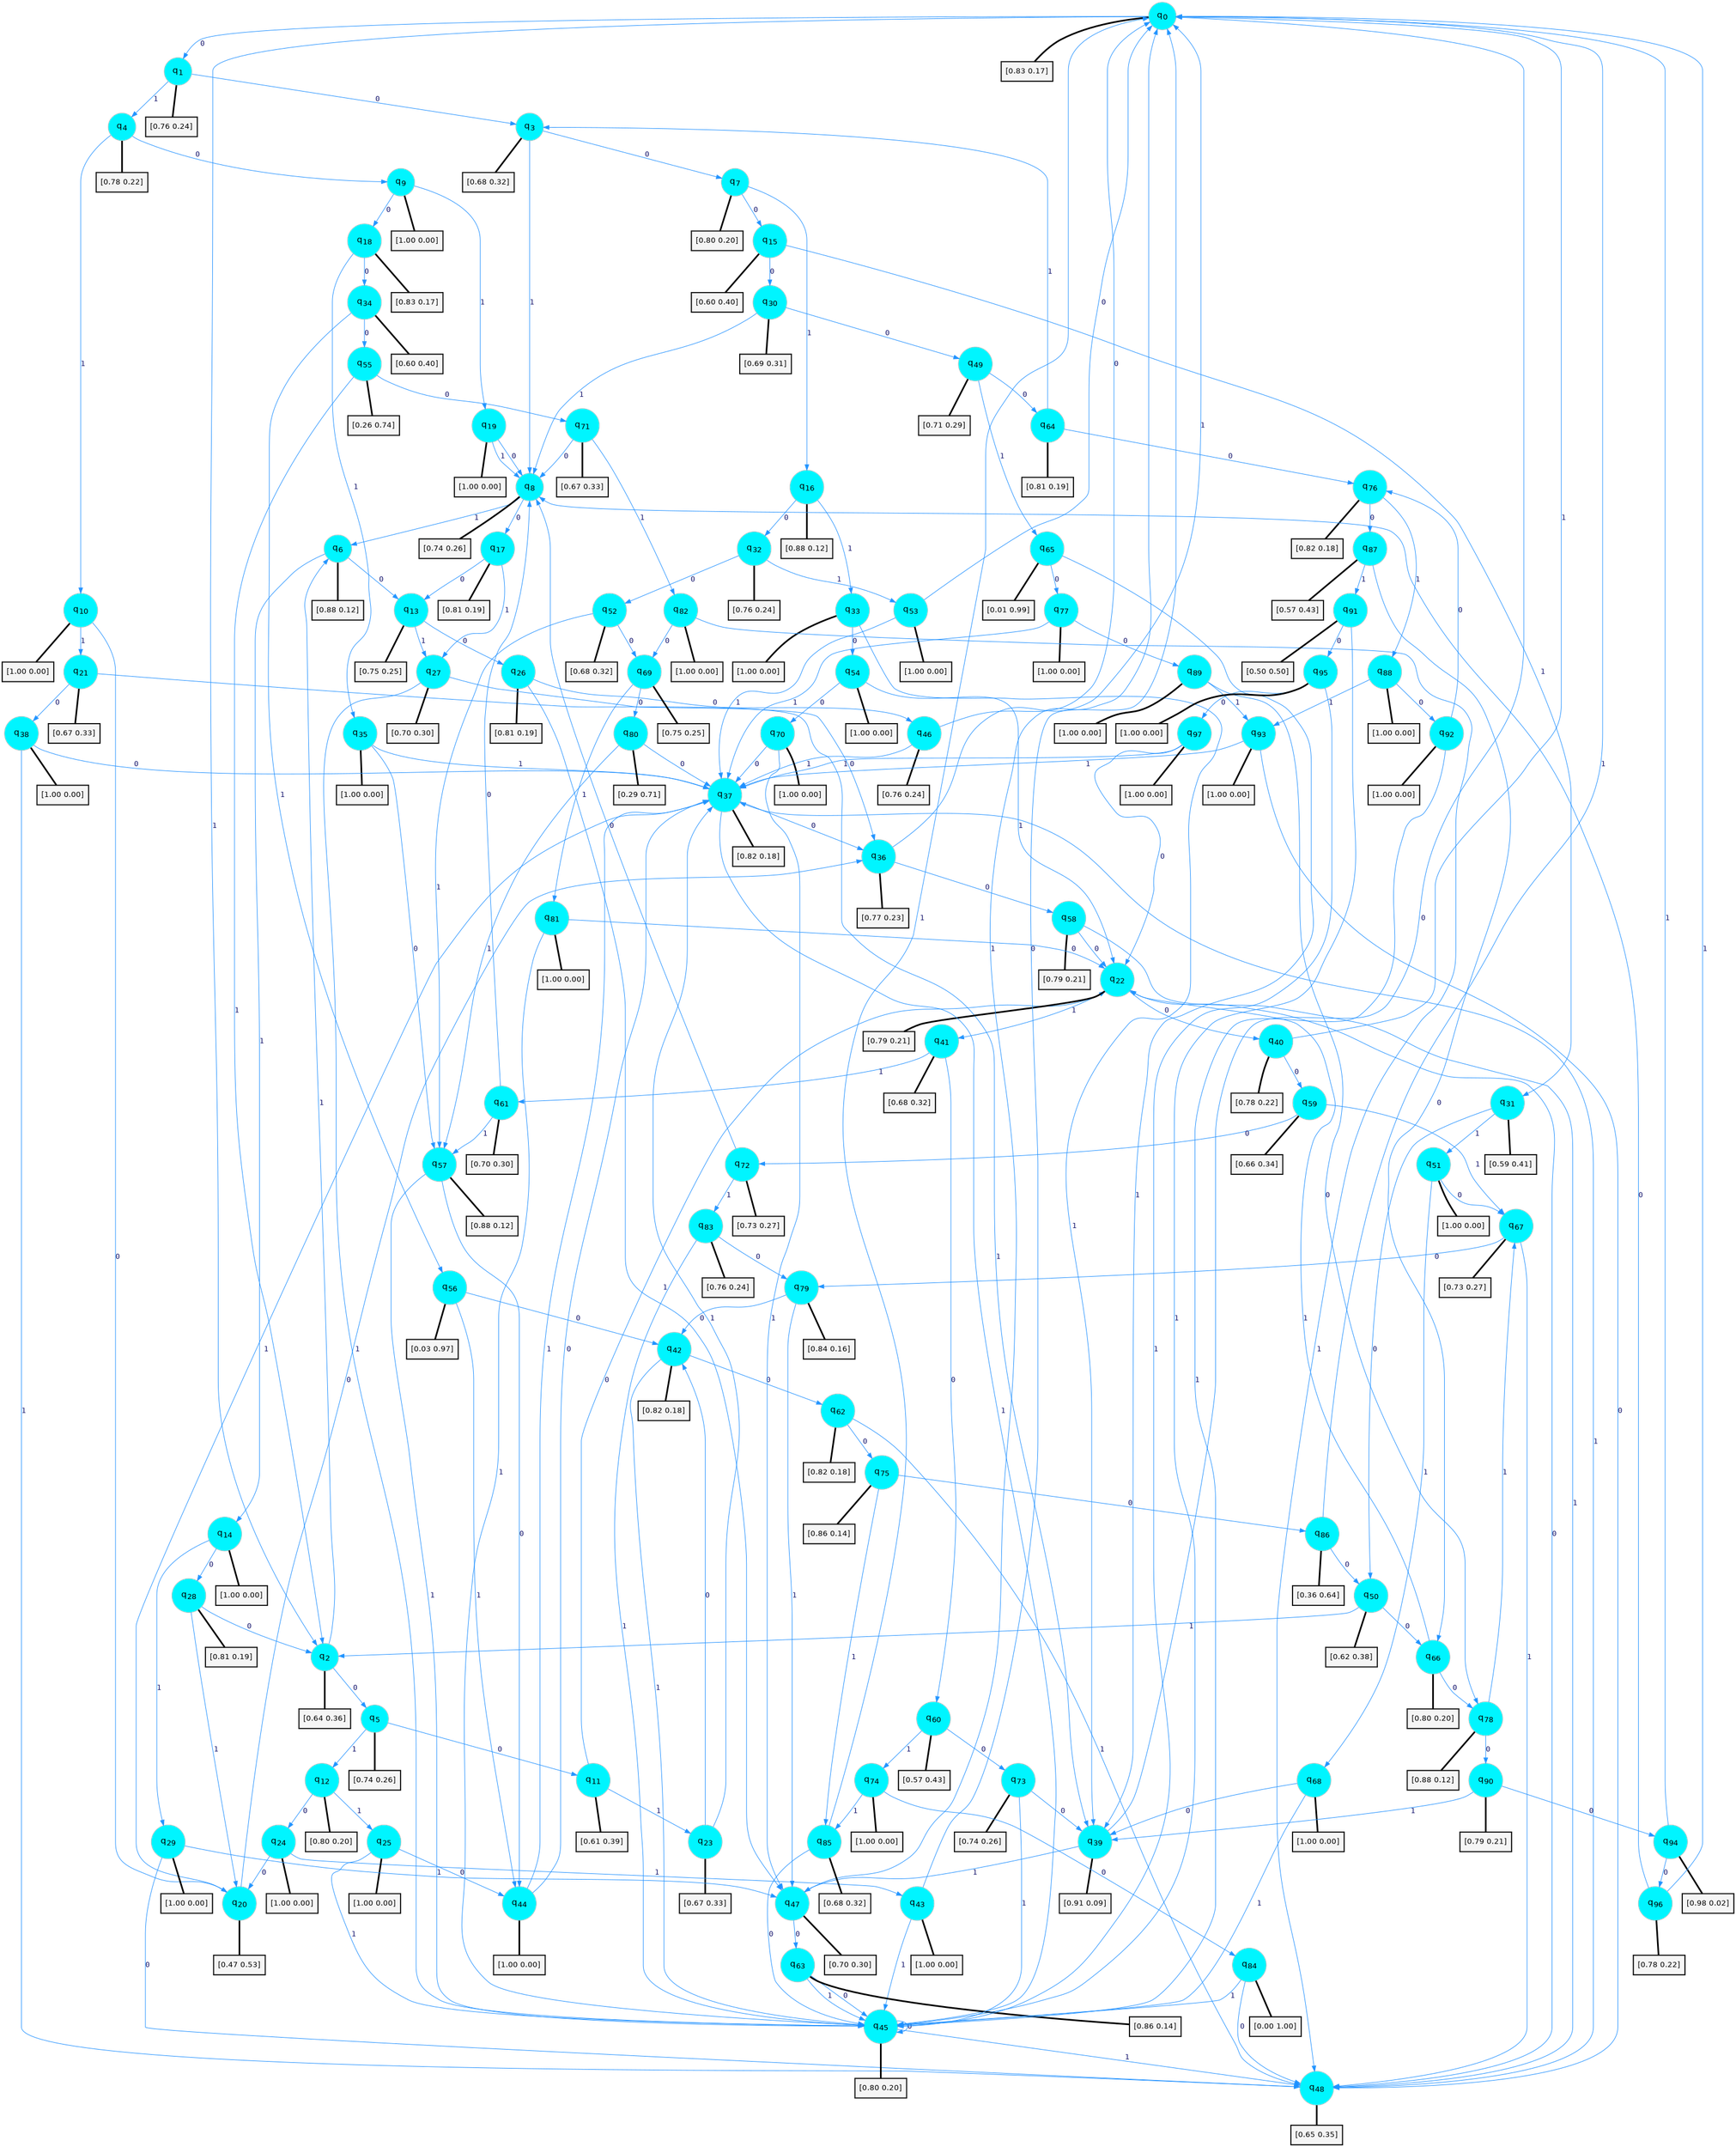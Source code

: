 digraph G {
graph [
bgcolor=transparent, dpi=300, rankdir=TD, size="40,25"];
node [
color=gray, fillcolor=turquoise1, fontcolor=black, fontname=Helvetica, fontsize=16, fontweight=bold, shape=circle, style=filled];
edge [
arrowsize=1, color=dodgerblue1, fontcolor=midnightblue, fontname=courier, fontweight=bold, penwidth=1, style=solid, weight=20];
0[label=<q<SUB>0</SUB>>];
1[label=<q<SUB>1</SUB>>];
2[label=<q<SUB>2</SUB>>];
3[label=<q<SUB>3</SUB>>];
4[label=<q<SUB>4</SUB>>];
5[label=<q<SUB>5</SUB>>];
6[label=<q<SUB>6</SUB>>];
7[label=<q<SUB>7</SUB>>];
8[label=<q<SUB>8</SUB>>];
9[label=<q<SUB>9</SUB>>];
10[label=<q<SUB>10</SUB>>];
11[label=<q<SUB>11</SUB>>];
12[label=<q<SUB>12</SUB>>];
13[label=<q<SUB>13</SUB>>];
14[label=<q<SUB>14</SUB>>];
15[label=<q<SUB>15</SUB>>];
16[label=<q<SUB>16</SUB>>];
17[label=<q<SUB>17</SUB>>];
18[label=<q<SUB>18</SUB>>];
19[label=<q<SUB>19</SUB>>];
20[label=<q<SUB>20</SUB>>];
21[label=<q<SUB>21</SUB>>];
22[label=<q<SUB>22</SUB>>];
23[label=<q<SUB>23</SUB>>];
24[label=<q<SUB>24</SUB>>];
25[label=<q<SUB>25</SUB>>];
26[label=<q<SUB>26</SUB>>];
27[label=<q<SUB>27</SUB>>];
28[label=<q<SUB>28</SUB>>];
29[label=<q<SUB>29</SUB>>];
30[label=<q<SUB>30</SUB>>];
31[label=<q<SUB>31</SUB>>];
32[label=<q<SUB>32</SUB>>];
33[label=<q<SUB>33</SUB>>];
34[label=<q<SUB>34</SUB>>];
35[label=<q<SUB>35</SUB>>];
36[label=<q<SUB>36</SUB>>];
37[label=<q<SUB>37</SUB>>];
38[label=<q<SUB>38</SUB>>];
39[label=<q<SUB>39</SUB>>];
40[label=<q<SUB>40</SUB>>];
41[label=<q<SUB>41</SUB>>];
42[label=<q<SUB>42</SUB>>];
43[label=<q<SUB>43</SUB>>];
44[label=<q<SUB>44</SUB>>];
45[label=<q<SUB>45</SUB>>];
46[label=<q<SUB>46</SUB>>];
47[label=<q<SUB>47</SUB>>];
48[label=<q<SUB>48</SUB>>];
49[label=<q<SUB>49</SUB>>];
50[label=<q<SUB>50</SUB>>];
51[label=<q<SUB>51</SUB>>];
52[label=<q<SUB>52</SUB>>];
53[label=<q<SUB>53</SUB>>];
54[label=<q<SUB>54</SUB>>];
55[label=<q<SUB>55</SUB>>];
56[label=<q<SUB>56</SUB>>];
57[label=<q<SUB>57</SUB>>];
58[label=<q<SUB>58</SUB>>];
59[label=<q<SUB>59</SUB>>];
60[label=<q<SUB>60</SUB>>];
61[label=<q<SUB>61</SUB>>];
62[label=<q<SUB>62</SUB>>];
63[label=<q<SUB>63</SUB>>];
64[label=<q<SUB>64</SUB>>];
65[label=<q<SUB>65</SUB>>];
66[label=<q<SUB>66</SUB>>];
67[label=<q<SUB>67</SUB>>];
68[label=<q<SUB>68</SUB>>];
69[label=<q<SUB>69</SUB>>];
70[label=<q<SUB>70</SUB>>];
71[label=<q<SUB>71</SUB>>];
72[label=<q<SUB>72</SUB>>];
73[label=<q<SUB>73</SUB>>];
74[label=<q<SUB>74</SUB>>];
75[label=<q<SUB>75</SUB>>];
76[label=<q<SUB>76</SUB>>];
77[label=<q<SUB>77</SUB>>];
78[label=<q<SUB>78</SUB>>];
79[label=<q<SUB>79</SUB>>];
80[label=<q<SUB>80</SUB>>];
81[label=<q<SUB>81</SUB>>];
82[label=<q<SUB>82</SUB>>];
83[label=<q<SUB>83</SUB>>];
84[label=<q<SUB>84</SUB>>];
85[label=<q<SUB>85</SUB>>];
86[label=<q<SUB>86</SUB>>];
87[label=<q<SUB>87</SUB>>];
88[label=<q<SUB>88</SUB>>];
89[label=<q<SUB>89</SUB>>];
90[label=<q<SUB>90</SUB>>];
91[label=<q<SUB>91</SUB>>];
92[label=<q<SUB>92</SUB>>];
93[label=<q<SUB>93</SUB>>];
94[label=<q<SUB>94</SUB>>];
95[label=<q<SUB>95</SUB>>];
96[label=<q<SUB>96</SUB>>];
97[label=<q<SUB>97</SUB>>];
98[label="[0.83 0.17]", shape=box,fontcolor=black, fontname=Helvetica, fontsize=14, penwidth=2, fillcolor=whitesmoke,color=black];
99[label="[0.76 0.24]", shape=box,fontcolor=black, fontname=Helvetica, fontsize=14, penwidth=2, fillcolor=whitesmoke,color=black];
100[label="[0.64 0.36]", shape=box,fontcolor=black, fontname=Helvetica, fontsize=14, penwidth=2, fillcolor=whitesmoke,color=black];
101[label="[0.68 0.32]", shape=box,fontcolor=black, fontname=Helvetica, fontsize=14, penwidth=2, fillcolor=whitesmoke,color=black];
102[label="[0.78 0.22]", shape=box,fontcolor=black, fontname=Helvetica, fontsize=14, penwidth=2, fillcolor=whitesmoke,color=black];
103[label="[0.74 0.26]", shape=box,fontcolor=black, fontname=Helvetica, fontsize=14, penwidth=2, fillcolor=whitesmoke,color=black];
104[label="[0.88 0.12]", shape=box,fontcolor=black, fontname=Helvetica, fontsize=14, penwidth=2, fillcolor=whitesmoke,color=black];
105[label="[0.80 0.20]", shape=box,fontcolor=black, fontname=Helvetica, fontsize=14, penwidth=2, fillcolor=whitesmoke,color=black];
106[label="[0.74 0.26]", shape=box,fontcolor=black, fontname=Helvetica, fontsize=14, penwidth=2, fillcolor=whitesmoke,color=black];
107[label="[1.00 0.00]", shape=box,fontcolor=black, fontname=Helvetica, fontsize=14, penwidth=2, fillcolor=whitesmoke,color=black];
108[label="[1.00 0.00]", shape=box,fontcolor=black, fontname=Helvetica, fontsize=14, penwidth=2, fillcolor=whitesmoke,color=black];
109[label="[0.61 0.39]", shape=box,fontcolor=black, fontname=Helvetica, fontsize=14, penwidth=2, fillcolor=whitesmoke,color=black];
110[label="[0.80 0.20]", shape=box,fontcolor=black, fontname=Helvetica, fontsize=14, penwidth=2, fillcolor=whitesmoke,color=black];
111[label="[0.75 0.25]", shape=box,fontcolor=black, fontname=Helvetica, fontsize=14, penwidth=2, fillcolor=whitesmoke,color=black];
112[label="[1.00 0.00]", shape=box,fontcolor=black, fontname=Helvetica, fontsize=14, penwidth=2, fillcolor=whitesmoke,color=black];
113[label="[0.60 0.40]", shape=box,fontcolor=black, fontname=Helvetica, fontsize=14, penwidth=2, fillcolor=whitesmoke,color=black];
114[label="[0.88 0.12]", shape=box,fontcolor=black, fontname=Helvetica, fontsize=14, penwidth=2, fillcolor=whitesmoke,color=black];
115[label="[0.81 0.19]", shape=box,fontcolor=black, fontname=Helvetica, fontsize=14, penwidth=2, fillcolor=whitesmoke,color=black];
116[label="[0.83 0.17]", shape=box,fontcolor=black, fontname=Helvetica, fontsize=14, penwidth=2, fillcolor=whitesmoke,color=black];
117[label="[1.00 0.00]", shape=box,fontcolor=black, fontname=Helvetica, fontsize=14, penwidth=2, fillcolor=whitesmoke,color=black];
118[label="[0.47 0.53]", shape=box,fontcolor=black, fontname=Helvetica, fontsize=14, penwidth=2, fillcolor=whitesmoke,color=black];
119[label="[0.67 0.33]", shape=box,fontcolor=black, fontname=Helvetica, fontsize=14, penwidth=2, fillcolor=whitesmoke,color=black];
120[label="[0.79 0.21]", shape=box,fontcolor=black, fontname=Helvetica, fontsize=14, penwidth=2, fillcolor=whitesmoke,color=black];
121[label="[0.67 0.33]", shape=box,fontcolor=black, fontname=Helvetica, fontsize=14, penwidth=2, fillcolor=whitesmoke,color=black];
122[label="[1.00 0.00]", shape=box,fontcolor=black, fontname=Helvetica, fontsize=14, penwidth=2, fillcolor=whitesmoke,color=black];
123[label="[1.00 0.00]", shape=box,fontcolor=black, fontname=Helvetica, fontsize=14, penwidth=2, fillcolor=whitesmoke,color=black];
124[label="[0.81 0.19]", shape=box,fontcolor=black, fontname=Helvetica, fontsize=14, penwidth=2, fillcolor=whitesmoke,color=black];
125[label="[0.70 0.30]", shape=box,fontcolor=black, fontname=Helvetica, fontsize=14, penwidth=2, fillcolor=whitesmoke,color=black];
126[label="[0.81 0.19]", shape=box,fontcolor=black, fontname=Helvetica, fontsize=14, penwidth=2, fillcolor=whitesmoke,color=black];
127[label="[1.00 0.00]", shape=box,fontcolor=black, fontname=Helvetica, fontsize=14, penwidth=2, fillcolor=whitesmoke,color=black];
128[label="[0.69 0.31]", shape=box,fontcolor=black, fontname=Helvetica, fontsize=14, penwidth=2, fillcolor=whitesmoke,color=black];
129[label="[0.59 0.41]", shape=box,fontcolor=black, fontname=Helvetica, fontsize=14, penwidth=2, fillcolor=whitesmoke,color=black];
130[label="[0.76 0.24]", shape=box,fontcolor=black, fontname=Helvetica, fontsize=14, penwidth=2, fillcolor=whitesmoke,color=black];
131[label="[1.00 0.00]", shape=box,fontcolor=black, fontname=Helvetica, fontsize=14, penwidth=2, fillcolor=whitesmoke,color=black];
132[label="[0.60 0.40]", shape=box,fontcolor=black, fontname=Helvetica, fontsize=14, penwidth=2, fillcolor=whitesmoke,color=black];
133[label="[1.00 0.00]", shape=box,fontcolor=black, fontname=Helvetica, fontsize=14, penwidth=2, fillcolor=whitesmoke,color=black];
134[label="[0.77 0.23]", shape=box,fontcolor=black, fontname=Helvetica, fontsize=14, penwidth=2, fillcolor=whitesmoke,color=black];
135[label="[0.82 0.18]", shape=box,fontcolor=black, fontname=Helvetica, fontsize=14, penwidth=2, fillcolor=whitesmoke,color=black];
136[label="[1.00 0.00]", shape=box,fontcolor=black, fontname=Helvetica, fontsize=14, penwidth=2, fillcolor=whitesmoke,color=black];
137[label="[0.91 0.09]", shape=box,fontcolor=black, fontname=Helvetica, fontsize=14, penwidth=2, fillcolor=whitesmoke,color=black];
138[label="[0.78 0.22]", shape=box,fontcolor=black, fontname=Helvetica, fontsize=14, penwidth=2, fillcolor=whitesmoke,color=black];
139[label="[0.68 0.32]", shape=box,fontcolor=black, fontname=Helvetica, fontsize=14, penwidth=2, fillcolor=whitesmoke,color=black];
140[label="[0.82 0.18]", shape=box,fontcolor=black, fontname=Helvetica, fontsize=14, penwidth=2, fillcolor=whitesmoke,color=black];
141[label="[1.00 0.00]", shape=box,fontcolor=black, fontname=Helvetica, fontsize=14, penwidth=2, fillcolor=whitesmoke,color=black];
142[label="[1.00 0.00]", shape=box,fontcolor=black, fontname=Helvetica, fontsize=14, penwidth=2, fillcolor=whitesmoke,color=black];
143[label="[0.80 0.20]", shape=box,fontcolor=black, fontname=Helvetica, fontsize=14, penwidth=2, fillcolor=whitesmoke,color=black];
144[label="[0.76 0.24]", shape=box,fontcolor=black, fontname=Helvetica, fontsize=14, penwidth=2, fillcolor=whitesmoke,color=black];
145[label="[0.70 0.30]", shape=box,fontcolor=black, fontname=Helvetica, fontsize=14, penwidth=2, fillcolor=whitesmoke,color=black];
146[label="[0.65 0.35]", shape=box,fontcolor=black, fontname=Helvetica, fontsize=14, penwidth=2, fillcolor=whitesmoke,color=black];
147[label="[0.71 0.29]", shape=box,fontcolor=black, fontname=Helvetica, fontsize=14, penwidth=2, fillcolor=whitesmoke,color=black];
148[label="[0.62 0.38]", shape=box,fontcolor=black, fontname=Helvetica, fontsize=14, penwidth=2, fillcolor=whitesmoke,color=black];
149[label="[1.00 0.00]", shape=box,fontcolor=black, fontname=Helvetica, fontsize=14, penwidth=2, fillcolor=whitesmoke,color=black];
150[label="[0.68 0.32]", shape=box,fontcolor=black, fontname=Helvetica, fontsize=14, penwidth=2, fillcolor=whitesmoke,color=black];
151[label="[1.00 0.00]", shape=box,fontcolor=black, fontname=Helvetica, fontsize=14, penwidth=2, fillcolor=whitesmoke,color=black];
152[label="[1.00 0.00]", shape=box,fontcolor=black, fontname=Helvetica, fontsize=14, penwidth=2, fillcolor=whitesmoke,color=black];
153[label="[0.26 0.74]", shape=box,fontcolor=black, fontname=Helvetica, fontsize=14, penwidth=2, fillcolor=whitesmoke,color=black];
154[label="[0.03 0.97]", shape=box,fontcolor=black, fontname=Helvetica, fontsize=14, penwidth=2, fillcolor=whitesmoke,color=black];
155[label="[0.88 0.12]", shape=box,fontcolor=black, fontname=Helvetica, fontsize=14, penwidth=2, fillcolor=whitesmoke,color=black];
156[label="[0.79 0.21]", shape=box,fontcolor=black, fontname=Helvetica, fontsize=14, penwidth=2, fillcolor=whitesmoke,color=black];
157[label="[0.66 0.34]", shape=box,fontcolor=black, fontname=Helvetica, fontsize=14, penwidth=2, fillcolor=whitesmoke,color=black];
158[label="[0.57 0.43]", shape=box,fontcolor=black, fontname=Helvetica, fontsize=14, penwidth=2, fillcolor=whitesmoke,color=black];
159[label="[0.70 0.30]", shape=box,fontcolor=black, fontname=Helvetica, fontsize=14, penwidth=2, fillcolor=whitesmoke,color=black];
160[label="[0.82 0.18]", shape=box,fontcolor=black, fontname=Helvetica, fontsize=14, penwidth=2, fillcolor=whitesmoke,color=black];
161[label="[0.86 0.14]", shape=box,fontcolor=black, fontname=Helvetica, fontsize=14, penwidth=2, fillcolor=whitesmoke,color=black];
162[label="[0.81 0.19]", shape=box,fontcolor=black, fontname=Helvetica, fontsize=14, penwidth=2, fillcolor=whitesmoke,color=black];
163[label="[0.01 0.99]", shape=box,fontcolor=black, fontname=Helvetica, fontsize=14, penwidth=2, fillcolor=whitesmoke,color=black];
164[label="[0.80 0.20]", shape=box,fontcolor=black, fontname=Helvetica, fontsize=14, penwidth=2, fillcolor=whitesmoke,color=black];
165[label="[0.73 0.27]", shape=box,fontcolor=black, fontname=Helvetica, fontsize=14, penwidth=2, fillcolor=whitesmoke,color=black];
166[label="[1.00 0.00]", shape=box,fontcolor=black, fontname=Helvetica, fontsize=14, penwidth=2, fillcolor=whitesmoke,color=black];
167[label="[0.75 0.25]", shape=box,fontcolor=black, fontname=Helvetica, fontsize=14, penwidth=2, fillcolor=whitesmoke,color=black];
168[label="[1.00 0.00]", shape=box,fontcolor=black, fontname=Helvetica, fontsize=14, penwidth=2, fillcolor=whitesmoke,color=black];
169[label="[0.67 0.33]", shape=box,fontcolor=black, fontname=Helvetica, fontsize=14, penwidth=2, fillcolor=whitesmoke,color=black];
170[label="[0.73 0.27]", shape=box,fontcolor=black, fontname=Helvetica, fontsize=14, penwidth=2, fillcolor=whitesmoke,color=black];
171[label="[0.74 0.26]", shape=box,fontcolor=black, fontname=Helvetica, fontsize=14, penwidth=2, fillcolor=whitesmoke,color=black];
172[label="[1.00 0.00]", shape=box,fontcolor=black, fontname=Helvetica, fontsize=14, penwidth=2, fillcolor=whitesmoke,color=black];
173[label="[0.86 0.14]", shape=box,fontcolor=black, fontname=Helvetica, fontsize=14, penwidth=2, fillcolor=whitesmoke,color=black];
174[label="[0.82 0.18]", shape=box,fontcolor=black, fontname=Helvetica, fontsize=14, penwidth=2, fillcolor=whitesmoke,color=black];
175[label="[1.00 0.00]", shape=box,fontcolor=black, fontname=Helvetica, fontsize=14, penwidth=2, fillcolor=whitesmoke,color=black];
176[label="[0.88 0.12]", shape=box,fontcolor=black, fontname=Helvetica, fontsize=14, penwidth=2, fillcolor=whitesmoke,color=black];
177[label="[0.84 0.16]", shape=box,fontcolor=black, fontname=Helvetica, fontsize=14, penwidth=2, fillcolor=whitesmoke,color=black];
178[label="[0.29 0.71]", shape=box,fontcolor=black, fontname=Helvetica, fontsize=14, penwidth=2, fillcolor=whitesmoke,color=black];
179[label="[1.00 0.00]", shape=box,fontcolor=black, fontname=Helvetica, fontsize=14, penwidth=2, fillcolor=whitesmoke,color=black];
180[label="[1.00 0.00]", shape=box,fontcolor=black, fontname=Helvetica, fontsize=14, penwidth=2, fillcolor=whitesmoke,color=black];
181[label="[0.76 0.24]", shape=box,fontcolor=black, fontname=Helvetica, fontsize=14, penwidth=2, fillcolor=whitesmoke,color=black];
182[label="[0.00 1.00]", shape=box,fontcolor=black, fontname=Helvetica, fontsize=14, penwidth=2, fillcolor=whitesmoke,color=black];
183[label="[0.68 0.32]", shape=box,fontcolor=black, fontname=Helvetica, fontsize=14, penwidth=2, fillcolor=whitesmoke,color=black];
184[label="[0.36 0.64]", shape=box,fontcolor=black, fontname=Helvetica, fontsize=14, penwidth=2, fillcolor=whitesmoke,color=black];
185[label="[0.57 0.43]", shape=box,fontcolor=black, fontname=Helvetica, fontsize=14, penwidth=2, fillcolor=whitesmoke,color=black];
186[label="[1.00 0.00]", shape=box,fontcolor=black, fontname=Helvetica, fontsize=14, penwidth=2, fillcolor=whitesmoke,color=black];
187[label="[1.00 0.00]", shape=box,fontcolor=black, fontname=Helvetica, fontsize=14, penwidth=2, fillcolor=whitesmoke,color=black];
188[label="[0.79 0.21]", shape=box,fontcolor=black, fontname=Helvetica, fontsize=14, penwidth=2, fillcolor=whitesmoke,color=black];
189[label="[0.50 0.50]", shape=box,fontcolor=black, fontname=Helvetica, fontsize=14, penwidth=2, fillcolor=whitesmoke,color=black];
190[label="[1.00 0.00]", shape=box,fontcolor=black, fontname=Helvetica, fontsize=14, penwidth=2, fillcolor=whitesmoke,color=black];
191[label="[1.00 0.00]", shape=box,fontcolor=black, fontname=Helvetica, fontsize=14, penwidth=2, fillcolor=whitesmoke,color=black];
192[label="[0.98 0.02]", shape=box,fontcolor=black, fontname=Helvetica, fontsize=14, penwidth=2, fillcolor=whitesmoke,color=black];
193[label="[1.00 0.00]", shape=box,fontcolor=black, fontname=Helvetica, fontsize=14, penwidth=2, fillcolor=whitesmoke,color=black];
194[label="[0.78 0.22]", shape=box,fontcolor=black, fontname=Helvetica, fontsize=14, penwidth=2, fillcolor=whitesmoke,color=black];
195[label="[1.00 0.00]", shape=box,fontcolor=black, fontname=Helvetica, fontsize=14, penwidth=2, fillcolor=whitesmoke,color=black];
0->1 [label=0];
0->2 [label=1];
0->98 [arrowhead=none, penwidth=3,color=black];
1->3 [label=0];
1->4 [label=1];
1->99 [arrowhead=none, penwidth=3,color=black];
2->5 [label=0];
2->6 [label=1];
2->100 [arrowhead=none, penwidth=3,color=black];
3->7 [label=0];
3->8 [label=1];
3->101 [arrowhead=none, penwidth=3,color=black];
4->9 [label=0];
4->10 [label=1];
4->102 [arrowhead=none, penwidth=3,color=black];
5->11 [label=0];
5->12 [label=1];
5->103 [arrowhead=none, penwidth=3,color=black];
6->13 [label=0];
6->14 [label=1];
6->104 [arrowhead=none, penwidth=3,color=black];
7->15 [label=0];
7->16 [label=1];
7->105 [arrowhead=none, penwidth=3,color=black];
8->17 [label=0];
8->6 [label=1];
8->106 [arrowhead=none, penwidth=3,color=black];
9->18 [label=0];
9->19 [label=1];
9->107 [arrowhead=none, penwidth=3,color=black];
10->20 [label=0];
10->21 [label=1];
10->108 [arrowhead=none, penwidth=3,color=black];
11->22 [label=0];
11->23 [label=1];
11->109 [arrowhead=none, penwidth=3,color=black];
12->24 [label=0];
12->25 [label=1];
12->110 [arrowhead=none, penwidth=3,color=black];
13->26 [label=0];
13->27 [label=1];
13->111 [arrowhead=none, penwidth=3,color=black];
14->28 [label=0];
14->29 [label=1];
14->112 [arrowhead=none, penwidth=3,color=black];
15->30 [label=0];
15->31 [label=1];
15->113 [arrowhead=none, penwidth=3,color=black];
16->32 [label=0];
16->33 [label=1];
16->114 [arrowhead=none, penwidth=3,color=black];
17->13 [label=0];
17->27 [label=1];
17->115 [arrowhead=none, penwidth=3,color=black];
18->34 [label=0];
18->35 [label=1];
18->116 [arrowhead=none, penwidth=3,color=black];
19->8 [label=0];
19->8 [label=1];
19->117 [arrowhead=none, penwidth=3,color=black];
20->36 [label=0];
20->37 [label=1];
20->118 [arrowhead=none, penwidth=3,color=black];
21->38 [label=0];
21->39 [label=1];
21->119 [arrowhead=none, penwidth=3,color=black];
22->40 [label=0];
22->41 [label=1];
22->120 [arrowhead=none, penwidth=3,color=black];
23->42 [label=0];
23->37 [label=1];
23->121 [arrowhead=none, penwidth=3,color=black];
24->20 [label=0];
24->43 [label=1];
24->122 [arrowhead=none, penwidth=3,color=black];
25->44 [label=0];
25->45 [label=1];
25->123 [arrowhead=none, penwidth=3,color=black];
26->46 [label=0];
26->47 [label=1];
26->124 [arrowhead=none, penwidth=3,color=black];
27->36 [label=0];
27->45 [label=1];
27->125 [arrowhead=none, penwidth=3,color=black];
28->2 [label=0];
28->20 [label=1];
28->126 [arrowhead=none, penwidth=3,color=black];
29->48 [label=0];
29->47 [label=1];
29->127 [arrowhead=none, penwidth=3,color=black];
30->49 [label=0];
30->8 [label=1];
30->128 [arrowhead=none, penwidth=3,color=black];
31->50 [label=0];
31->51 [label=1];
31->129 [arrowhead=none, penwidth=3,color=black];
32->52 [label=0];
32->53 [label=1];
32->130 [arrowhead=none, penwidth=3,color=black];
33->54 [label=0];
33->39 [label=1];
33->131 [arrowhead=none, penwidth=3,color=black];
34->55 [label=0];
34->56 [label=1];
34->132 [arrowhead=none, penwidth=3,color=black];
35->57 [label=0];
35->37 [label=1];
35->133 [arrowhead=none, penwidth=3,color=black];
36->58 [label=0];
36->0 [label=1];
36->134 [arrowhead=none, penwidth=3,color=black];
37->36 [label=0];
37->45 [label=1];
37->135 [arrowhead=none, penwidth=3,color=black];
38->37 [label=0];
38->48 [label=1];
38->136 [arrowhead=none, penwidth=3,color=black];
39->0 [label=0];
39->47 [label=1];
39->137 [arrowhead=none, penwidth=3,color=black];
40->59 [label=0];
40->0 [label=1];
40->138 [arrowhead=none, penwidth=3,color=black];
41->60 [label=0];
41->61 [label=1];
41->139 [arrowhead=none, penwidth=3,color=black];
42->62 [label=0];
42->45 [label=1];
42->140 [arrowhead=none, penwidth=3,color=black];
43->0 [label=0];
43->45 [label=1];
43->141 [arrowhead=none, penwidth=3,color=black];
44->37 [label=0];
44->37 [label=1];
44->142 [arrowhead=none, penwidth=3,color=black];
45->45 [label=0];
45->48 [label=1];
45->143 [arrowhead=none, penwidth=3,color=black];
46->0 [label=0];
46->37 [label=1];
46->144 [arrowhead=none, penwidth=3,color=black];
47->63 [label=0];
47->0 [label=1];
47->145 [arrowhead=none, penwidth=3,color=black];
48->22 [label=0];
48->37 [label=1];
48->146 [arrowhead=none, penwidth=3,color=black];
49->64 [label=0];
49->65 [label=1];
49->147 [arrowhead=none, penwidth=3,color=black];
50->66 [label=0];
50->2 [label=1];
50->148 [arrowhead=none, penwidth=3,color=black];
51->67 [label=0];
51->68 [label=1];
51->149 [arrowhead=none, penwidth=3,color=black];
52->69 [label=0];
52->57 [label=1];
52->150 [arrowhead=none, penwidth=3,color=black];
53->0 [label=0];
53->37 [label=1];
53->151 [arrowhead=none, penwidth=3,color=black];
54->70 [label=0];
54->22 [label=1];
54->152 [arrowhead=none, penwidth=3,color=black];
55->71 [label=0];
55->2 [label=1];
55->153 [arrowhead=none, penwidth=3,color=black];
56->42 [label=0];
56->44 [label=1];
56->154 [arrowhead=none, penwidth=3,color=black];
57->44 [label=0];
57->45 [label=1];
57->155 [arrowhead=none, penwidth=3,color=black];
58->22 [label=0];
58->48 [label=1];
58->156 [arrowhead=none, penwidth=3,color=black];
59->72 [label=0];
59->67 [label=1];
59->157 [arrowhead=none, penwidth=3,color=black];
60->73 [label=0];
60->74 [label=1];
60->158 [arrowhead=none, penwidth=3,color=black];
61->8 [label=0];
61->57 [label=1];
61->159 [arrowhead=none, penwidth=3,color=black];
62->75 [label=0];
62->48 [label=1];
62->160 [arrowhead=none, penwidth=3,color=black];
63->45 [label=0];
63->45 [label=1];
63->161 [arrowhead=none, penwidth=3,color=black];
64->76 [label=0];
64->3 [label=1];
64->162 [arrowhead=none, penwidth=3,color=black];
65->77 [label=0];
65->39 [label=1];
65->163 [arrowhead=none, penwidth=3,color=black];
66->78 [label=0];
66->22 [label=1];
66->164 [arrowhead=none, penwidth=3,color=black];
67->79 [label=0];
67->48 [label=1];
67->165 [arrowhead=none, penwidth=3,color=black];
68->39 [label=0];
68->45 [label=1];
68->166 [arrowhead=none, penwidth=3,color=black];
69->80 [label=0];
69->81 [label=1];
69->167 [arrowhead=none, penwidth=3,color=black];
70->37 [label=0];
70->47 [label=1];
70->168 [arrowhead=none, penwidth=3,color=black];
71->8 [label=0];
71->82 [label=1];
71->169 [arrowhead=none, penwidth=3,color=black];
72->8 [label=0];
72->83 [label=1];
72->170 [arrowhead=none, penwidth=3,color=black];
73->39 [label=0];
73->45 [label=1];
73->171 [arrowhead=none, penwidth=3,color=black];
74->84 [label=0];
74->85 [label=1];
74->172 [arrowhead=none, penwidth=3,color=black];
75->86 [label=0];
75->85 [label=1];
75->173 [arrowhead=none, penwidth=3,color=black];
76->87 [label=0];
76->88 [label=1];
76->174 [arrowhead=none, penwidth=3,color=black];
77->89 [label=0];
77->37 [label=1];
77->175 [arrowhead=none, penwidth=3,color=black];
78->90 [label=0];
78->67 [label=1];
78->176 [arrowhead=none, penwidth=3,color=black];
79->42 [label=0];
79->47 [label=1];
79->177 [arrowhead=none, penwidth=3,color=black];
80->37 [label=0];
80->57 [label=1];
80->178 [arrowhead=none, penwidth=3,color=black];
81->22 [label=0];
81->45 [label=1];
81->179 [arrowhead=none, penwidth=3,color=black];
82->69 [label=0];
82->48 [label=1];
82->180 [arrowhead=none, penwidth=3,color=black];
83->79 [label=0];
83->45 [label=1];
83->181 [arrowhead=none, penwidth=3,color=black];
84->48 [label=0];
84->45 [label=1];
84->182 [arrowhead=none, penwidth=3,color=black];
85->45 [label=0];
85->0 [label=1];
85->183 [arrowhead=none, penwidth=3,color=black];
86->50 [label=0];
86->0 [label=1];
86->184 [arrowhead=none, penwidth=3,color=black];
87->66 [label=0];
87->91 [label=1];
87->185 [arrowhead=none, penwidth=3,color=black];
88->92 [label=0];
88->93 [label=1];
88->186 [arrowhead=none, penwidth=3,color=black];
89->78 [label=0];
89->93 [label=1];
89->187 [arrowhead=none, penwidth=3,color=black];
90->94 [label=0];
90->39 [label=1];
90->188 [arrowhead=none, penwidth=3,color=black];
91->95 [label=0];
91->45 [label=1];
91->189 [arrowhead=none, penwidth=3,color=black];
92->76 [label=0];
92->45 [label=1];
92->190 [arrowhead=none, penwidth=3,color=black];
93->48 [label=0];
93->37 [label=1];
93->191 [arrowhead=none, penwidth=3,color=black];
94->96 [label=0];
94->0 [label=1];
94->192 [arrowhead=none, penwidth=3,color=black];
95->97 [label=0];
95->45 [label=1];
95->193 [arrowhead=none, penwidth=3,color=black];
96->8 [label=0];
96->0 [label=1];
96->194 [arrowhead=none, penwidth=3,color=black];
97->22 [label=0];
97->37 [label=1];
97->195 [arrowhead=none, penwidth=3,color=black];
}
